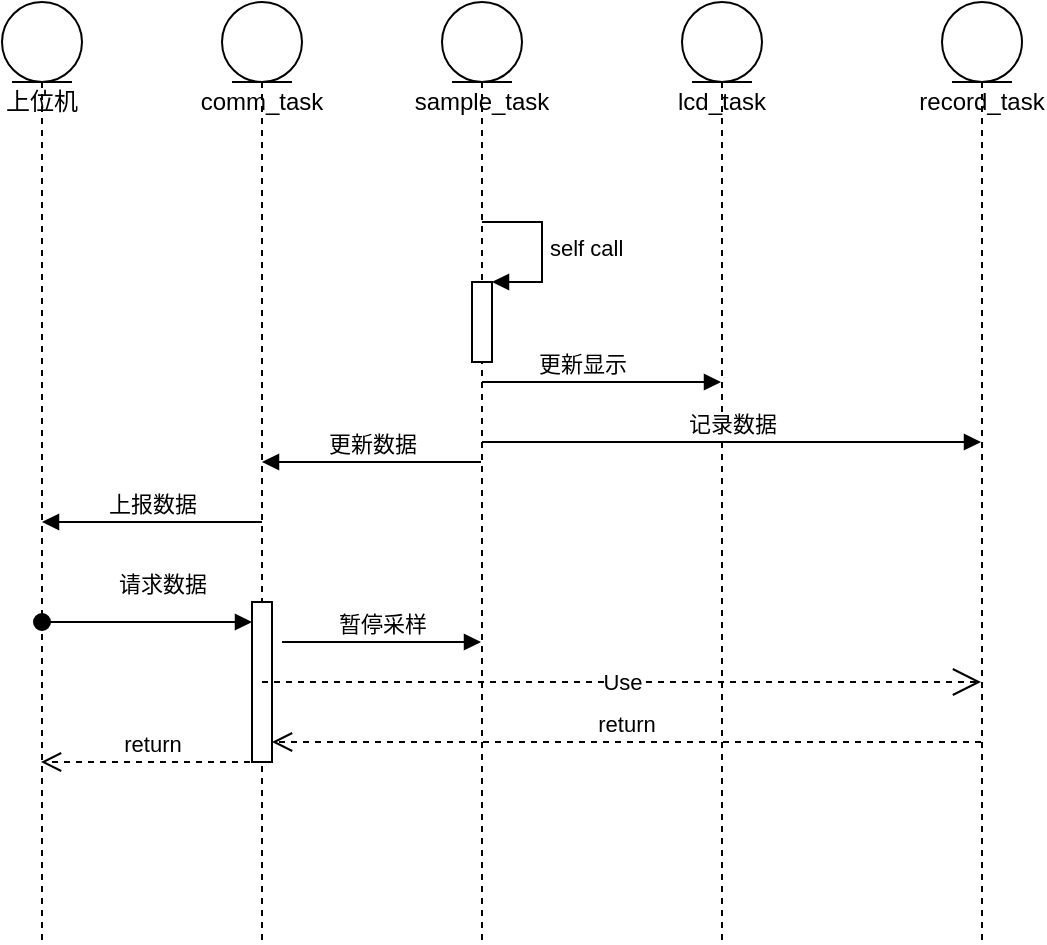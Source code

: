 <mxfile version="17.1.4" type="github">
  <diagram id="C5RBs43oDa-KdzZeNtuy" name="Page-1">
    <mxGraphModel dx="1209" dy="685" grid="1" gridSize="10" guides="1" tooltips="1" connect="1" arrows="1" fold="1" page="1" pageScale="1" pageWidth="827" pageHeight="1169" math="0" shadow="0">
      <root>
        <mxCell id="WIyWlLk6GJQsqaUBKTNV-0" />
        <mxCell id="WIyWlLk6GJQsqaUBKTNV-1" parent="WIyWlLk6GJQsqaUBKTNV-0" />
        <mxCell id="puzI76Zw9pOx2V1sZZQp-2" value="comm_task&lt;br&gt;" style="shape=umlLifeline;participant=umlEntity;perimeter=lifelinePerimeter;whiteSpace=wrap;html=1;container=1;collapsible=0;recursiveResize=0;verticalAlign=top;spacingTop=36;outlineConnect=0;" vertex="1" parent="WIyWlLk6GJQsqaUBKTNV-1">
          <mxGeometry x="250" y="100" width="40" height="470" as="geometry" />
        </mxCell>
        <mxCell id="puzI76Zw9pOx2V1sZZQp-21" value="上报数据" style="html=1;verticalAlign=bottom;endArrow=block;rounded=0;" edge="1" parent="puzI76Zw9pOx2V1sZZQp-2" target="puzI76Zw9pOx2V1sZZQp-3">
          <mxGeometry width="80" relative="1" as="geometry">
            <mxPoint x="20" y="260" as="sourcePoint" />
            <mxPoint x="100" y="260" as="targetPoint" />
          </mxGeometry>
        </mxCell>
        <mxCell id="puzI76Zw9pOx2V1sZZQp-25" value="" style="html=1;points=[];perimeter=orthogonalPerimeter;" vertex="1" parent="puzI76Zw9pOx2V1sZZQp-2">
          <mxGeometry x="15" y="300" width="10" height="80" as="geometry" />
        </mxCell>
        <mxCell id="puzI76Zw9pOx2V1sZZQp-28" value="Use" style="endArrow=open;endSize=12;dashed=1;html=1;rounded=0;" edge="1" parent="puzI76Zw9pOx2V1sZZQp-2">
          <mxGeometry width="160" relative="1" as="geometry">
            <mxPoint x="20" y="340" as="sourcePoint" />
            <mxPoint x="379.5" y="340" as="targetPoint" />
          </mxGeometry>
        </mxCell>
        <mxCell id="puzI76Zw9pOx2V1sZZQp-30" value="暂停采样" style="html=1;verticalAlign=bottom;endArrow=block;rounded=0;" edge="1" parent="puzI76Zw9pOx2V1sZZQp-2" target="puzI76Zw9pOx2V1sZZQp-4">
          <mxGeometry width="80" relative="1" as="geometry">
            <mxPoint x="30" y="320" as="sourcePoint" />
            <mxPoint x="110" y="320" as="targetPoint" />
          </mxGeometry>
        </mxCell>
        <mxCell id="puzI76Zw9pOx2V1sZZQp-3" value="上位机" style="shape=umlLifeline;participant=umlEntity;perimeter=lifelinePerimeter;whiteSpace=wrap;html=1;container=1;collapsible=0;recursiveResize=0;verticalAlign=top;spacingTop=36;outlineConnect=0;" vertex="1" parent="WIyWlLk6GJQsqaUBKTNV-1">
          <mxGeometry x="140" y="100" width="40" height="470" as="geometry" />
        </mxCell>
        <mxCell id="puzI76Zw9pOx2V1sZZQp-26" value="请求数据" style="html=1;verticalAlign=bottom;startArrow=oval;endArrow=block;startSize=8;rounded=0;" edge="1" parent="puzI76Zw9pOx2V1sZZQp-3">
          <mxGeometry x="0.143" y="10" relative="1" as="geometry">
            <mxPoint x="20" y="310" as="sourcePoint" />
            <mxPoint x="125" y="310" as="targetPoint" />
            <mxPoint as="offset" />
          </mxGeometry>
        </mxCell>
        <mxCell id="puzI76Zw9pOx2V1sZZQp-4" value="sample_task" style="shape=umlLifeline;participant=umlEntity;perimeter=lifelinePerimeter;whiteSpace=wrap;html=1;container=1;collapsible=0;recursiveResize=0;verticalAlign=top;spacingTop=36;outlineConnect=0;" vertex="1" parent="WIyWlLk6GJQsqaUBKTNV-1">
          <mxGeometry x="360" y="100" width="40" height="470" as="geometry" />
        </mxCell>
        <mxCell id="puzI76Zw9pOx2V1sZZQp-15" value="" style="html=1;points=[];perimeter=orthogonalPerimeter;" vertex="1" parent="puzI76Zw9pOx2V1sZZQp-4">
          <mxGeometry x="15" y="140" width="10" height="40" as="geometry" />
        </mxCell>
        <mxCell id="puzI76Zw9pOx2V1sZZQp-16" value="self call" style="edgeStyle=orthogonalEdgeStyle;html=1;align=left;spacingLeft=2;endArrow=block;rounded=0;entryX=1;entryY=0;" edge="1" target="puzI76Zw9pOx2V1sZZQp-15" parent="puzI76Zw9pOx2V1sZZQp-4">
          <mxGeometry relative="1" as="geometry">
            <mxPoint x="20" y="110" as="sourcePoint" />
            <Array as="points">
              <mxPoint x="50" y="110" />
            </Array>
          </mxGeometry>
        </mxCell>
        <mxCell id="puzI76Zw9pOx2V1sZZQp-17" value="更新显示" style="html=1;verticalAlign=bottom;endArrow=block;rounded=0;" edge="1" parent="puzI76Zw9pOx2V1sZZQp-4" target="puzI76Zw9pOx2V1sZZQp-5">
          <mxGeometry x="-0.163" width="80" relative="1" as="geometry">
            <mxPoint x="20" y="190" as="sourcePoint" />
            <mxPoint x="100" y="190" as="targetPoint" />
            <mxPoint as="offset" />
          </mxGeometry>
        </mxCell>
        <mxCell id="puzI76Zw9pOx2V1sZZQp-5" value="lcd_task" style="shape=umlLifeline;participant=umlEntity;perimeter=lifelinePerimeter;whiteSpace=wrap;html=1;container=1;collapsible=0;recursiveResize=0;verticalAlign=top;spacingTop=36;outlineConnect=0;" vertex="1" parent="WIyWlLk6GJQsqaUBKTNV-1">
          <mxGeometry x="480" y="100" width="40" height="470" as="geometry" />
        </mxCell>
        <mxCell id="puzI76Zw9pOx2V1sZZQp-6" value="record_task" style="shape=umlLifeline;participant=umlEntity;perimeter=lifelinePerimeter;whiteSpace=wrap;html=1;container=1;collapsible=0;recursiveResize=0;verticalAlign=top;spacingTop=36;outlineConnect=0;" vertex="1" parent="WIyWlLk6GJQsqaUBKTNV-1">
          <mxGeometry x="610" y="100" width="40" height="470" as="geometry" />
        </mxCell>
        <mxCell id="puzI76Zw9pOx2V1sZZQp-19" value="记录数据" style="html=1;verticalAlign=bottom;endArrow=block;rounded=0;" edge="1" parent="WIyWlLk6GJQsqaUBKTNV-1" source="puzI76Zw9pOx2V1sZZQp-4" target="puzI76Zw9pOx2V1sZZQp-6">
          <mxGeometry width="80" relative="1" as="geometry">
            <mxPoint x="380" y="360" as="sourcePoint" />
            <mxPoint x="460" y="360" as="targetPoint" />
            <Array as="points">
              <mxPoint x="470" y="320" />
              <mxPoint x="560" y="320" />
            </Array>
          </mxGeometry>
        </mxCell>
        <mxCell id="puzI76Zw9pOx2V1sZZQp-20" value="更新数据" style="html=1;verticalAlign=bottom;endArrow=block;rounded=0;" edge="1" parent="WIyWlLk6GJQsqaUBKTNV-1" source="puzI76Zw9pOx2V1sZZQp-4" target="puzI76Zw9pOx2V1sZZQp-2">
          <mxGeometry width="80" relative="1" as="geometry">
            <mxPoint x="190" y="390" as="sourcePoint" />
            <mxPoint x="270" y="390" as="targetPoint" />
            <Array as="points">
              <mxPoint x="320" y="330" />
            </Array>
          </mxGeometry>
        </mxCell>
        <mxCell id="puzI76Zw9pOx2V1sZZQp-27" value="return" style="html=1;verticalAlign=bottom;endArrow=open;dashed=1;endSize=8;rounded=0;" edge="1" parent="WIyWlLk6GJQsqaUBKTNV-1">
          <mxGeometry relative="1" as="geometry">
            <mxPoint x="270" y="480" as="sourcePoint" />
            <mxPoint x="159.5" y="480" as="targetPoint" />
          </mxGeometry>
        </mxCell>
        <mxCell id="puzI76Zw9pOx2V1sZZQp-29" value="return" style="html=1;verticalAlign=bottom;endArrow=open;dashed=1;endSize=8;rounded=0;" edge="1" parent="WIyWlLk6GJQsqaUBKTNV-1">
          <mxGeometry relative="1" as="geometry">
            <mxPoint x="629.5" y="470" as="sourcePoint" />
            <mxPoint x="275" y="470" as="targetPoint" />
            <Array as="points">
              <mxPoint x="360" y="470" />
            </Array>
          </mxGeometry>
        </mxCell>
      </root>
    </mxGraphModel>
  </diagram>
</mxfile>
